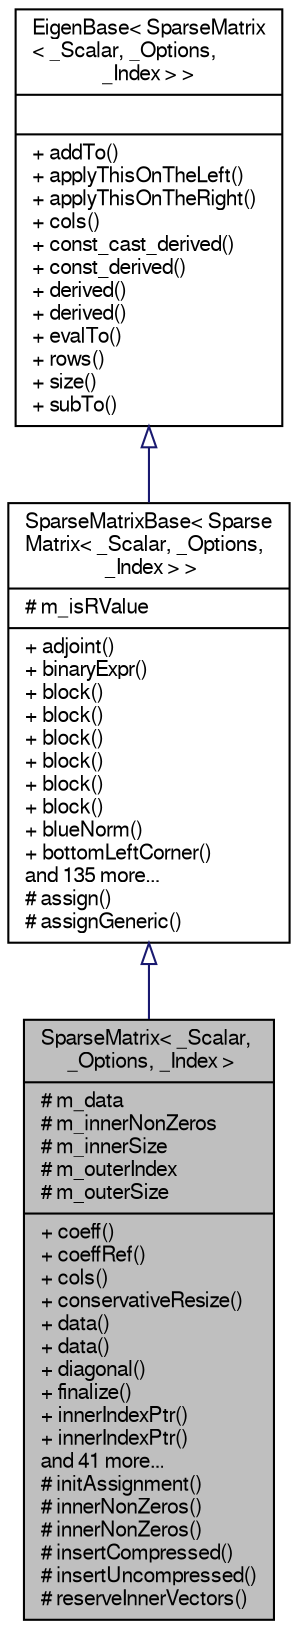 digraph "SparseMatrix&lt; _Scalar, _Options, _Index &gt;"
{
  edge [fontname="FreeSans",fontsize="10",labelfontname="FreeSans",labelfontsize="10"];
  node [fontname="FreeSans",fontsize="10",shape=record];
  Node1 [label="{SparseMatrix\< _Scalar,\l _Options, _Index \>\n|# m_data\l# m_innerNonZeros\l# m_innerSize\l# m_outerIndex\l# m_outerSize\l|+ coeff()\l+ coeffRef()\l+ cols()\l+ conservativeResize()\l+ data()\l+ data()\l+ diagonal()\l+ finalize()\l+ innerIndexPtr()\l+ innerIndexPtr()\land 41 more...\l# initAssignment()\l# innerNonZeros()\l# innerNonZeros()\l# insertCompressed()\l# insertUncompressed()\l# reserveInnerVectors()\l}",height=0.2,width=0.4,color="black", fillcolor="grey75", style="filled" fontcolor="black"];
  Node2 -> Node1 [dir="back",color="midnightblue",fontsize="10",style="solid",arrowtail="onormal",fontname="FreeSans"];
  Node2 [label="{SparseMatrixBase\< Sparse\lMatrix\< _Scalar, _Options,\l _Index \> \>\n|# m_isRValue\l|+ adjoint()\l+ binaryExpr()\l+ block()\l+ block()\l+ block()\l+ block()\l+ block()\l+ block()\l+ blueNorm()\l+ bottomLeftCorner()\land 135 more...\l# assign()\l# assignGeneric()\l}",height=0.2,width=0.4,color="black", fillcolor="white", style="filled",URL="$classEigen_1_1SparseMatrixBase.html"];
  Node3 -> Node2 [dir="back",color="midnightblue",fontsize="10",style="solid",arrowtail="onormal",fontname="FreeSans"];
  Node3 [label="{EigenBase\< SparseMatrix\l\< _Scalar, _Options, \l_Index \> \>\n||+ addTo()\l+ applyThisOnTheLeft()\l+ applyThisOnTheRight()\l+ cols()\l+ const_cast_derived()\l+ const_derived()\l+ derived()\l+ derived()\l+ evalTo()\l+ rows()\l+ size()\l+ subTo()\l}",height=0.2,width=0.4,color="black", fillcolor="white", style="filled",URL="$structEigen_1_1EigenBase.html"];
}
